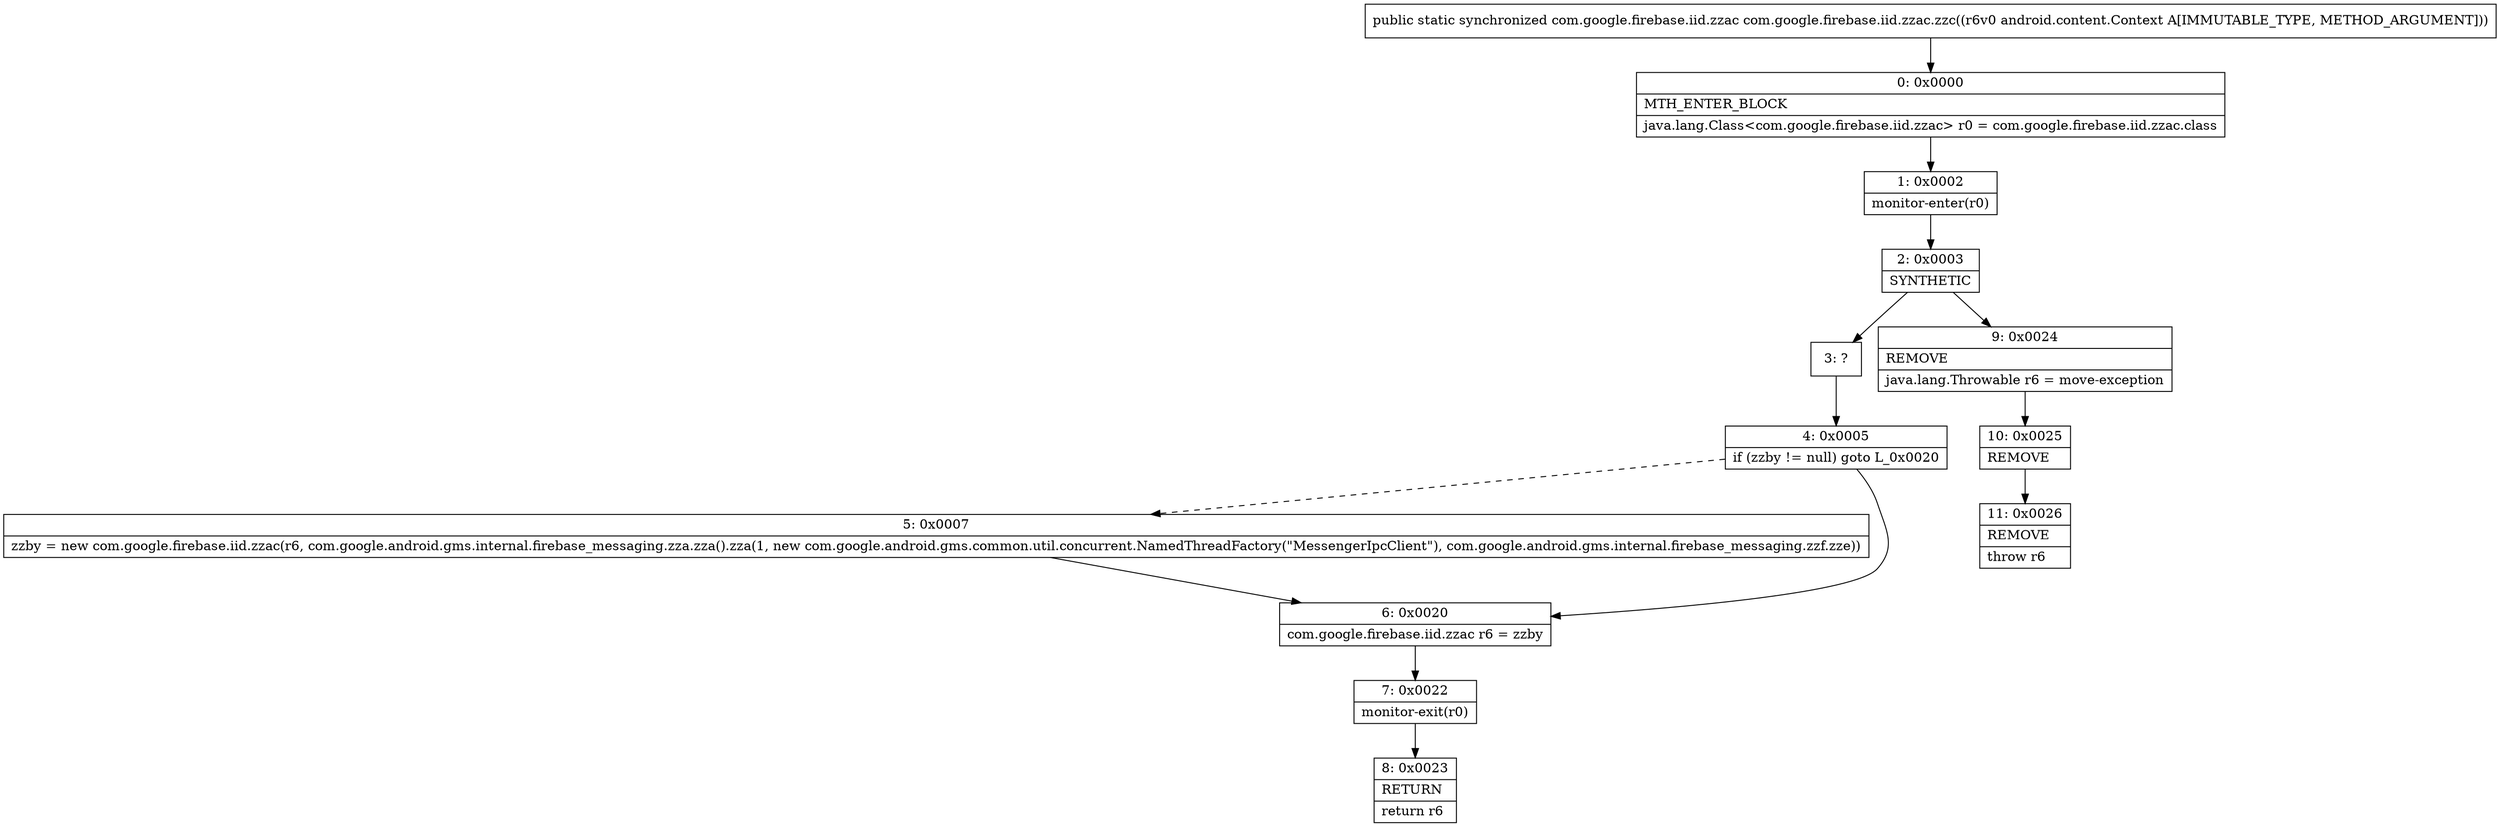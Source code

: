 digraph "CFG forcom.google.firebase.iid.zzac.zzc(Landroid\/content\/Context;)Lcom\/google\/firebase\/iid\/zzac;" {
Node_0 [shape=record,label="{0\:\ 0x0000|MTH_ENTER_BLOCK\l|java.lang.Class\<com.google.firebase.iid.zzac\> r0 = com.google.firebase.iid.zzac.class\l}"];
Node_1 [shape=record,label="{1\:\ 0x0002|monitor\-enter(r0)\l}"];
Node_2 [shape=record,label="{2\:\ 0x0003|SYNTHETIC\l}"];
Node_3 [shape=record,label="{3\:\ ?}"];
Node_4 [shape=record,label="{4\:\ 0x0005|if (zzby != null) goto L_0x0020\l}"];
Node_5 [shape=record,label="{5\:\ 0x0007|zzby = new com.google.firebase.iid.zzac(r6, com.google.android.gms.internal.firebase_messaging.zza.zza().zza(1, new com.google.android.gms.common.util.concurrent.NamedThreadFactory(\"MessengerIpcClient\"), com.google.android.gms.internal.firebase_messaging.zzf.zze))\l}"];
Node_6 [shape=record,label="{6\:\ 0x0020|com.google.firebase.iid.zzac r6 = zzby\l}"];
Node_7 [shape=record,label="{7\:\ 0x0022|monitor\-exit(r0)\l}"];
Node_8 [shape=record,label="{8\:\ 0x0023|RETURN\l|return r6\l}"];
Node_9 [shape=record,label="{9\:\ 0x0024|REMOVE\l|java.lang.Throwable r6 = move\-exception\l}"];
Node_10 [shape=record,label="{10\:\ 0x0025|REMOVE\l}"];
Node_11 [shape=record,label="{11\:\ 0x0026|REMOVE\l|throw r6\l}"];
MethodNode[shape=record,label="{public static synchronized com.google.firebase.iid.zzac com.google.firebase.iid.zzac.zzc((r6v0 android.content.Context A[IMMUTABLE_TYPE, METHOD_ARGUMENT])) }"];
MethodNode -> Node_0;
Node_0 -> Node_1;
Node_1 -> Node_2;
Node_2 -> Node_3;
Node_2 -> Node_9;
Node_3 -> Node_4;
Node_4 -> Node_5[style=dashed];
Node_4 -> Node_6;
Node_5 -> Node_6;
Node_6 -> Node_7;
Node_7 -> Node_8;
Node_9 -> Node_10;
Node_10 -> Node_11;
}

